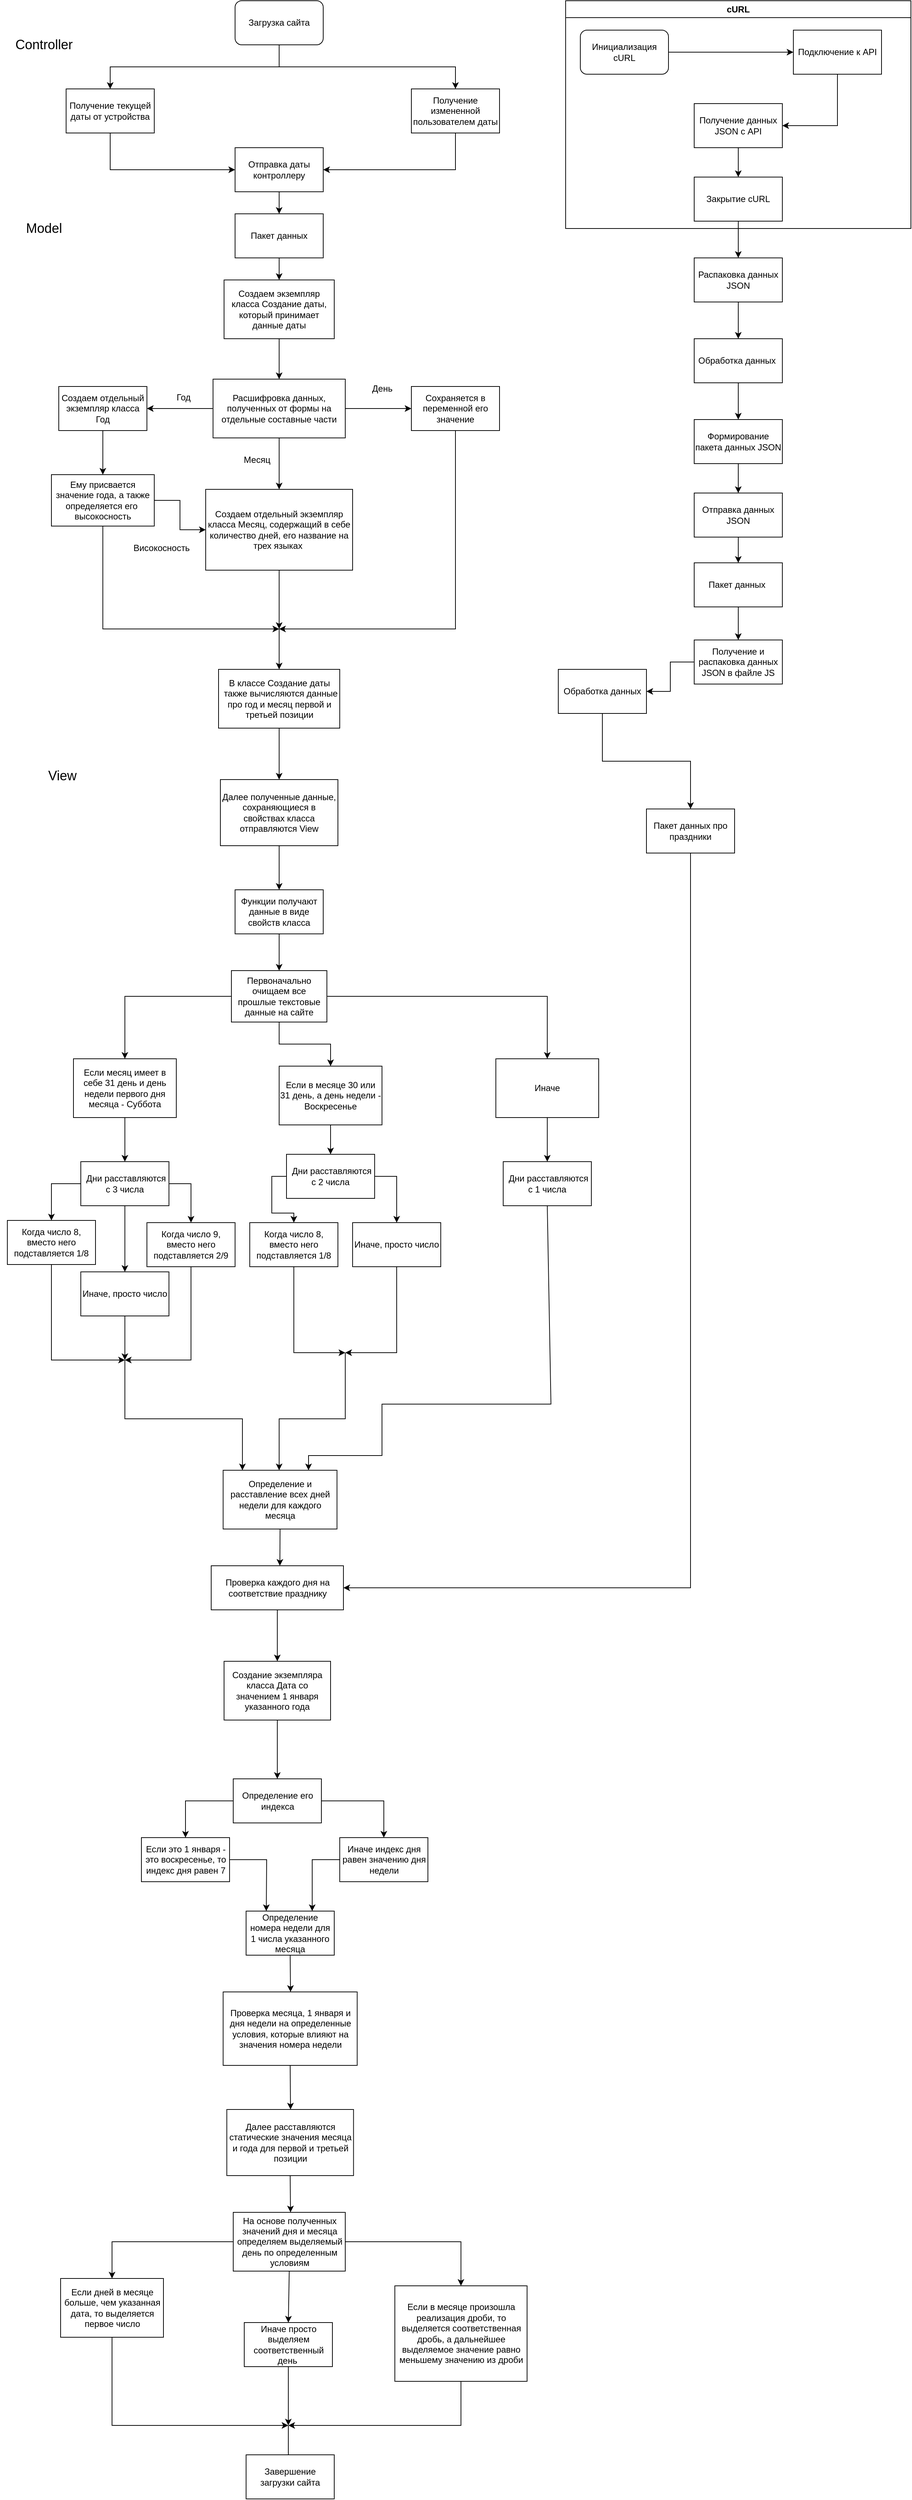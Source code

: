 <mxfile version="21.7.1" type="device">
  <diagram id="C5RBs43oDa-KdzZeNtuy" name="Page-1">
    <mxGraphModel dx="1434" dy="758" grid="1" gridSize="10" guides="1" tooltips="1" connect="1" arrows="1" fold="1" page="1" pageScale="1" pageWidth="827" pageHeight="1169" math="0" shadow="0">
      <root>
        <mxCell id="WIyWlLk6GJQsqaUBKTNV-0" />
        <mxCell id="WIyWlLk6GJQsqaUBKTNV-1" parent="WIyWlLk6GJQsqaUBKTNV-0" />
        <mxCell id="f_1GU_j4ERplmiDREGUJ-12" value="&lt;font style=&quot;font-size: 18px;&quot;&gt;Model&lt;/font&gt;" style="text;html=1;strokeColor=none;fillColor=none;align=center;verticalAlign=middle;whiteSpace=wrap;rounded=0;" parent="WIyWlLk6GJQsqaUBKTNV-1" vertex="1">
          <mxGeometry x="10" y="370" width="100" height="60" as="geometry" />
        </mxCell>
        <mxCell id="f_1GU_j4ERplmiDREGUJ-14" value="" style="endArrow=classic;html=1;rounded=0;exitX=0.5;exitY=1;exitDx=0;exitDy=0;entryX=0.5;entryY=0;entryDx=0;entryDy=0;" parent="WIyWlLk6GJQsqaUBKTNV-1" target="f_1GU_j4ERplmiDREGUJ-16" edge="1">
          <mxGeometry width="50" height="50" relative="1" as="geometry">
            <mxPoint x="380" y="150" as="sourcePoint" />
            <mxPoint x="240" y="170" as="targetPoint" />
            <Array as="points">
              <mxPoint x="380" y="180" />
              <mxPoint x="150" y="180" />
            </Array>
          </mxGeometry>
        </mxCell>
        <mxCell id="f_1GU_j4ERplmiDREGUJ-15" value="" style="endArrow=classic;html=1;rounded=0;exitX=0.5;exitY=1;exitDx=0;exitDy=0;entryX=0.5;entryY=0;entryDx=0;entryDy=0;" parent="WIyWlLk6GJQsqaUBKTNV-1" target="f_1GU_j4ERplmiDREGUJ-17" edge="1">
          <mxGeometry width="50" height="50" relative="1" as="geometry">
            <mxPoint x="380" y="150" as="sourcePoint" />
            <mxPoint x="520" y="170" as="targetPoint" />
            <Array as="points">
              <mxPoint x="380" y="180" />
              <mxPoint x="620" y="180" />
            </Array>
          </mxGeometry>
        </mxCell>
        <mxCell id="f_1GU_j4ERplmiDREGUJ-16" value="Получение текущей даты от устройства" style="rounded=0;whiteSpace=wrap;html=1;" parent="WIyWlLk6GJQsqaUBKTNV-1" vertex="1">
          <mxGeometry x="90" y="210" width="120" height="60" as="geometry" />
        </mxCell>
        <mxCell id="f_1GU_j4ERplmiDREGUJ-17" value="Получение измененной пользователем даты" style="rounded=0;whiteSpace=wrap;html=1;" parent="WIyWlLk6GJQsqaUBKTNV-1" vertex="1">
          <mxGeometry x="560" y="210" width="120" height="60" as="geometry" />
        </mxCell>
        <mxCell id="f_1GU_j4ERplmiDREGUJ-19" value="" style="endArrow=classic;html=1;rounded=0;exitX=0.5;exitY=1;exitDx=0;exitDy=0;entryX=0;entryY=0.5;entryDx=0;entryDy=0;" parent="WIyWlLk6GJQsqaUBKTNV-1" source="f_1GU_j4ERplmiDREGUJ-16" target="f_1GU_j4ERplmiDREGUJ-20" edge="1">
          <mxGeometry width="50" height="50" relative="1" as="geometry">
            <mxPoint x="390" y="340" as="sourcePoint" />
            <mxPoint x="150" y="310" as="targetPoint" />
            <Array as="points">
              <mxPoint x="150" y="320" />
            </Array>
          </mxGeometry>
        </mxCell>
        <mxCell id="f_1GU_j4ERplmiDREGUJ-20" value="Отправка даты контроллеру" style="rounded=0;whiteSpace=wrap;html=1;" parent="WIyWlLk6GJQsqaUBKTNV-1" vertex="1">
          <mxGeometry x="320" y="290" width="120" height="60" as="geometry" />
        </mxCell>
        <mxCell id="f_1GU_j4ERplmiDREGUJ-23" value="" style="endArrow=classic;html=1;rounded=0;exitX=0.5;exitY=1;exitDx=0;exitDy=0;entryX=1;entryY=0.5;entryDx=0;entryDy=0;" parent="WIyWlLk6GJQsqaUBKTNV-1" source="f_1GU_j4ERplmiDREGUJ-17" target="f_1GU_j4ERplmiDREGUJ-20" edge="1">
          <mxGeometry width="50" height="50" relative="1" as="geometry">
            <mxPoint x="490" y="340" as="sourcePoint" />
            <mxPoint x="540" y="290" as="targetPoint" />
            <Array as="points">
              <mxPoint x="620" y="320" />
            </Array>
          </mxGeometry>
        </mxCell>
        <mxCell id="f_1GU_j4ERplmiDREGUJ-24" value="&lt;font style=&quot;font-size: 18px;&quot;&gt;Controller&lt;/font&gt;" style="text;html=1;strokeColor=none;fillColor=none;align=center;verticalAlign=middle;whiteSpace=wrap;rounded=0;" parent="WIyWlLk6GJQsqaUBKTNV-1" vertex="1">
          <mxGeometry y="120" width="120" height="60" as="geometry" />
        </mxCell>
        <mxCell id="f_1GU_j4ERplmiDREGUJ-25" value="" style="endArrow=classic;html=1;rounded=0;exitX=0.5;exitY=1;exitDx=0;exitDy=0;" parent="WIyWlLk6GJQsqaUBKTNV-1" source="f_1GU_j4ERplmiDREGUJ-20" target="f_1GU_j4ERplmiDREGUJ-167" edge="1">
          <mxGeometry width="50" height="50" relative="1" as="geometry">
            <mxPoint x="410" y="550" as="sourcePoint" />
            <mxPoint x="380" y="390" as="targetPoint" />
          </mxGeometry>
        </mxCell>
        <mxCell id="f_1GU_j4ERplmiDREGUJ-26" value="Расшифровка данных, полученных от формы на отдельные составные части" style="rounded=0;whiteSpace=wrap;html=1;" parent="WIyWlLk6GJQsqaUBKTNV-1" vertex="1">
          <mxGeometry x="290" y="605" width="180" height="80" as="geometry" />
        </mxCell>
        <mxCell id="f_1GU_j4ERplmiDREGUJ-27" value="" style="endArrow=classic;html=1;rounded=0;exitX=0;exitY=0.5;exitDx=0;exitDy=0;" parent="WIyWlLk6GJQsqaUBKTNV-1" source="f_1GU_j4ERplmiDREGUJ-26" edge="1">
          <mxGeometry width="50" height="50" relative="1" as="geometry">
            <mxPoint x="210" y="675" as="sourcePoint" />
            <mxPoint x="200" y="645" as="targetPoint" />
          </mxGeometry>
        </mxCell>
        <mxCell id="f_1GU_j4ERplmiDREGUJ-28" value="Год" style="text;html=1;strokeColor=none;fillColor=none;align=center;verticalAlign=middle;whiteSpace=wrap;rounded=0;" parent="WIyWlLk6GJQsqaUBKTNV-1" vertex="1">
          <mxGeometry x="220" y="615" width="60" height="30" as="geometry" />
        </mxCell>
        <mxCell id="f_1GU_j4ERplmiDREGUJ-30" value="Создаем отдельный экземпляр класса Год" style="rounded=0;whiteSpace=wrap;html=1;" parent="WIyWlLk6GJQsqaUBKTNV-1" vertex="1">
          <mxGeometry x="80" y="615" width="120" height="60" as="geometry" />
        </mxCell>
        <mxCell id="f_1GU_j4ERplmiDREGUJ-31" value="" style="endArrow=classic;html=1;rounded=0;exitX=0.5;exitY=1;exitDx=0;exitDy=0;" parent="WIyWlLk6GJQsqaUBKTNV-1" source="f_1GU_j4ERplmiDREGUJ-30" edge="1">
          <mxGeometry width="50" height="50" relative="1" as="geometry">
            <mxPoint x="125" y="765" as="sourcePoint" />
            <mxPoint x="140" y="735" as="targetPoint" />
          </mxGeometry>
        </mxCell>
        <mxCell id="f_1GU_j4ERplmiDREGUJ-180" style="edgeStyle=orthogonalEdgeStyle;rounded=0;orthogonalLoop=1;jettySize=auto;html=1;entryX=0;entryY=0.5;entryDx=0;entryDy=0;" parent="WIyWlLk6GJQsqaUBKTNV-1" source="f_1GU_j4ERplmiDREGUJ-32" target="f_1GU_j4ERplmiDREGUJ-34" edge="1">
          <mxGeometry relative="1" as="geometry" />
        </mxCell>
        <mxCell id="f_1GU_j4ERplmiDREGUJ-32" value="Ему присвается значение года, а также определяется его&amp;nbsp; высокосность" style="rounded=0;whiteSpace=wrap;html=1;" parent="WIyWlLk6GJQsqaUBKTNV-1" vertex="1">
          <mxGeometry x="70" y="735" width="140" height="70" as="geometry" />
        </mxCell>
        <mxCell id="f_1GU_j4ERplmiDREGUJ-33" value="" style="endArrow=classic;html=1;rounded=0;exitX=0.5;exitY=1;exitDx=0;exitDy=0;" parent="WIyWlLk6GJQsqaUBKTNV-1" source="f_1GU_j4ERplmiDREGUJ-26" target="f_1GU_j4ERplmiDREGUJ-34" edge="1">
          <mxGeometry width="50" height="50" relative="1" as="geometry">
            <mxPoint x="350" y="835" as="sourcePoint" />
            <mxPoint x="380" y="755" as="targetPoint" />
          </mxGeometry>
        </mxCell>
        <mxCell id="f_1GU_j4ERplmiDREGUJ-34" value="Создаем отдельный экземпляр класса Месяц, содержащий в себе количество дней, его название на трех языках&amp;nbsp;" style="rounded=0;whiteSpace=wrap;html=1;" parent="WIyWlLk6GJQsqaUBKTNV-1" vertex="1">
          <mxGeometry x="280" y="755" width="200" height="110" as="geometry" />
        </mxCell>
        <mxCell id="f_1GU_j4ERplmiDREGUJ-35" value="Месяц" style="text;html=1;strokeColor=none;fillColor=none;align=center;verticalAlign=middle;whiteSpace=wrap;rounded=0;" parent="WIyWlLk6GJQsqaUBKTNV-1" vertex="1">
          <mxGeometry x="320" y="700" width="60" height="30" as="geometry" />
        </mxCell>
        <mxCell id="f_1GU_j4ERplmiDREGUJ-36" value="" style="endArrow=classic;html=1;rounded=0;" parent="WIyWlLk6GJQsqaUBKTNV-1" edge="1">
          <mxGeometry width="50" height="50" relative="1" as="geometry">
            <mxPoint x="470" y="645" as="sourcePoint" />
            <mxPoint x="560" y="645" as="targetPoint" />
          </mxGeometry>
        </mxCell>
        <mxCell id="f_1GU_j4ERplmiDREGUJ-37" value="День" style="text;html=1;align=center;verticalAlign=middle;resizable=0;points=[];autosize=1;strokeColor=none;fillColor=none;" parent="WIyWlLk6GJQsqaUBKTNV-1" vertex="1">
          <mxGeometry x="495" y="603" width="50" height="30" as="geometry" />
        </mxCell>
        <mxCell id="f_1GU_j4ERplmiDREGUJ-38" value="Сохраняется в переменной его значение" style="rounded=0;whiteSpace=wrap;html=1;" parent="WIyWlLk6GJQsqaUBKTNV-1" vertex="1">
          <mxGeometry x="560" y="615" width="120" height="60" as="geometry" />
        </mxCell>
        <mxCell id="f_1GU_j4ERplmiDREGUJ-39" value="" style="endArrow=classic;html=1;rounded=0;exitX=0.5;exitY=1;exitDx=0;exitDy=0;" parent="WIyWlLk6GJQsqaUBKTNV-1" source="f_1GU_j4ERplmiDREGUJ-32" edge="1">
          <mxGeometry width="50" height="50" relative="1" as="geometry">
            <mxPoint x="100" y="895" as="sourcePoint" />
            <mxPoint x="380" y="945" as="targetPoint" />
            <Array as="points">
              <mxPoint x="140" y="945" />
            </Array>
          </mxGeometry>
        </mxCell>
        <mxCell id="f_1GU_j4ERplmiDREGUJ-41" value="" style="endArrow=classic;html=1;rounded=0;exitX=0.5;exitY=1;exitDx=0;exitDy=0;" parent="WIyWlLk6GJQsqaUBKTNV-1" source="f_1GU_j4ERplmiDREGUJ-34" edge="1">
          <mxGeometry width="50" height="50" relative="1" as="geometry">
            <mxPoint x="350" y="965" as="sourcePoint" />
            <mxPoint x="380" y="945" as="targetPoint" />
          </mxGeometry>
        </mxCell>
        <mxCell id="f_1GU_j4ERplmiDREGUJ-42" value="" style="endArrow=classic;html=1;rounded=0;exitX=0.5;exitY=1;exitDx=0;exitDy=0;" parent="WIyWlLk6GJQsqaUBKTNV-1" source="f_1GU_j4ERplmiDREGUJ-38" edge="1">
          <mxGeometry width="50" height="50" relative="1" as="geometry">
            <mxPoint x="630" y="805" as="sourcePoint" />
            <mxPoint x="380" y="945" as="targetPoint" />
            <Array as="points">
              <mxPoint x="620" y="945" />
            </Array>
          </mxGeometry>
        </mxCell>
        <mxCell id="f_1GU_j4ERplmiDREGUJ-182" style="edgeStyle=orthogonalEdgeStyle;rounded=0;orthogonalLoop=1;jettySize=auto;html=1;" parent="WIyWlLk6GJQsqaUBKTNV-1" source="f_1GU_j4ERplmiDREGUJ-167" target="f_1GU_j4ERplmiDREGUJ-183" edge="1">
          <mxGeometry relative="1" as="geometry">
            <mxPoint x="380" y="510" as="targetPoint" />
          </mxGeometry>
        </mxCell>
        <mxCell id="f_1GU_j4ERplmiDREGUJ-167" value="Пакет данных" style="rounded=0;whiteSpace=wrap;html=1;" parent="WIyWlLk6GJQsqaUBKTNV-1" vertex="1">
          <mxGeometry x="320" y="380.0" width="120" height="60" as="geometry" />
        </mxCell>
        <mxCell id="f_1GU_j4ERplmiDREGUJ-168" value="" style="endArrow=classic;html=1;rounded=0;exitX=0.5;exitY=1;exitDx=0;exitDy=0;entryX=0.5;entryY=0;entryDx=0;entryDy=0;" parent="WIyWlLk6GJQsqaUBKTNV-1" source="f_1GU_j4ERplmiDREGUJ-183" target="f_1GU_j4ERplmiDREGUJ-26" edge="1">
          <mxGeometry width="50" height="50" relative="1" as="geometry">
            <mxPoint x="385" y="585.0" as="sourcePoint" />
            <mxPoint x="405" y="645" as="targetPoint" />
          </mxGeometry>
        </mxCell>
        <mxCell id="f_1GU_j4ERplmiDREGUJ-177" value="Загрузка сайта" style="rounded=1;whiteSpace=wrap;html=1;" parent="WIyWlLk6GJQsqaUBKTNV-1" vertex="1">
          <mxGeometry x="320" y="90" width="120" height="60" as="geometry" />
        </mxCell>
        <mxCell id="f_1GU_j4ERplmiDREGUJ-181" value="Високосность" style="text;html=1;strokeColor=none;fillColor=none;align=center;verticalAlign=middle;whiteSpace=wrap;rounded=0;" parent="WIyWlLk6GJQsqaUBKTNV-1" vertex="1">
          <mxGeometry x="190" y="815" width="60" height="40" as="geometry" />
        </mxCell>
        <mxCell id="f_1GU_j4ERplmiDREGUJ-183" value="Создаем экземпляр класса Создание даты, который принимает данные даты" style="rounded=0;whiteSpace=wrap;html=1;" parent="WIyWlLk6GJQsqaUBKTNV-1" vertex="1">
          <mxGeometry x="305" y="470" width="150" height="80" as="geometry" />
        </mxCell>
        <mxCell id="f_1GU_j4ERplmiDREGUJ-184" value="" style="endArrow=classic;html=1;rounded=0;" parent="WIyWlLk6GJQsqaUBKTNV-1" edge="1">
          <mxGeometry width="50" height="50" relative="1" as="geometry">
            <mxPoint x="380" y="940" as="sourcePoint" />
            <mxPoint x="380" y="1000" as="targetPoint" />
          </mxGeometry>
        </mxCell>
        <mxCell id="f_1GU_j4ERplmiDREGUJ-186" style="edgeStyle=orthogonalEdgeStyle;rounded=0;orthogonalLoop=1;jettySize=auto;html=1;entryX=0.5;entryY=0;entryDx=0;entryDy=0;" parent="WIyWlLk6GJQsqaUBKTNV-1" source="f_1GU_j4ERplmiDREGUJ-185" target="f_1GU_j4ERplmiDREGUJ-189" edge="1">
          <mxGeometry relative="1" as="geometry">
            <mxPoint x="380" y="1150.0" as="targetPoint" />
          </mxGeometry>
        </mxCell>
        <mxCell id="f_1GU_j4ERplmiDREGUJ-185" value="В классе Создание даты&lt;br&gt;&amp;nbsp;также вычисляются данные про год и месяц первой и третьей позиции" style="rounded=0;whiteSpace=wrap;html=1;" parent="WIyWlLk6GJQsqaUBKTNV-1" vertex="1">
          <mxGeometry x="297.5" y="1000" width="165" height="80" as="geometry" />
        </mxCell>
        <mxCell id="f_1GU_j4ERplmiDREGUJ-190" style="edgeStyle=orthogonalEdgeStyle;rounded=0;orthogonalLoop=1;jettySize=auto;html=1;" parent="WIyWlLk6GJQsqaUBKTNV-1" source="f_1GU_j4ERplmiDREGUJ-189" edge="1">
          <mxGeometry relative="1" as="geometry">
            <mxPoint x="380" y="1300.0" as="targetPoint" />
          </mxGeometry>
        </mxCell>
        <mxCell id="f_1GU_j4ERplmiDREGUJ-189" value="Далее полученные данные, сохраняющиеся в свойствах класса отправляются View" style="rounded=0;whiteSpace=wrap;html=1;" parent="WIyWlLk6GJQsqaUBKTNV-1" vertex="1">
          <mxGeometry x="300" y="1150" width="160" height="90" as="geometry" />
        </mxCell>
        <mxCell id="f_1GU_j4ERplmiDREGUJ-192" style="edgeStyle=orthogonalEdgeStyle;rounded=0;orthogonalLoop=1;jettySize=auto;html=1;" parent="WIyWlLk6GJQsqaUBKTNV-1" source="f_1GU_j4ERplmiDREGUJ-191" edge="1">
          <mxGeometry relative="1" as="geometry">
            <mxPoint x="380" y="1410.0" as="targetPoint" />
          </mxGeometry>
        </mxCell>
        <mxCell id="f_1GU_j4ERplmiDREGUJ-191" value="Функции получают данные в виде свойств класса" style="rounded=0;whiteSpace=wrap;html=1;" parent="WIyWlLk6GJQsqaUBKTNV-1" vertex="1">
          <mxGeometry x="320" y="1300" width="120" height="60" as="geometry" />
        </mxCell>
        <mxCell id="f_1GU_j4ERplmiDREGUJ-194" style="edgeStyle=orthogonalEdgeStyle;rounded=0;orthogonalLoop=1;jettySize=auto;html=1;" parent="WIyWlLk6GJQsqaUBKTNV-1" source="f_1GU_j4ERplmiDREGUJ-193" target="f_1GU_j4ERplmiDREGUJ-195" edge="1">
          <mxGeometry relative="1" as="geometry">
            <mxPoint x="380" y="1520" as="targetPoint" />
          </mxGeometry>
        </mxCell>
        <mxCell id="f_1GU_j4ERplmiDREGUJ-196" style="edgeStyle=orthogonalEdgeStyle;rounded=0;orthogonalLoop=1;jettySize=auto;html=1;" parent="WIyWlLk6GJQsqaUBKTNV-1" source="f_1GU_j4ERplmiDREGUJ-193" target="f_1GU_j4ERplmiDREGUJ-197" edge="1">
          <mxGeometry relative="1" as="geometry">
            <mxPoint x="380" y="1540" as="targetPoint" />
          </mxGeometry>
        </mxCell>
        <mxCell id="f_1GU_j4ERplmiDREGUJ-198" style="edgeStyle=orthogonalEdgeStyle;rounded=0;orthogonalLoop=1;jettySize=auto;html=1;exitX=1;exitY=0.5;exitDx=0;exitDy=0;" parent="WIyWlLk6GJQsqaUBKTNV-1" source="f_1GU_j4ERplmiDREGUJ-193" target="f_1GU_j4ERplmiDREGUJ-199" edge="1">
          <mxGeometry relative="1" as="geometry">
            <mxPoint x="725" y="1530" as="targetPoint" />
            <mxPoint x="450" y="1440" as="sourcePoint" />
          </mxGeometry>
        </mxCell>
        <mxCell id="f_1GU_j4ERplmiDREGUJ-193" value="Первоначально очищаем все прошлые текстовые данные на сайте" style="rounded=0;whiteSpace=wrap;html=1;" parent="WIyWlLk6GJQsqaUBKTNV-1" vertex="1">
          <mxGeometry x="315" y="1410" width="130" height="70" as="geometry" />
        </mxCell>
        <mxCell id="f_1GU_j4ERplmiDREGUJ-200" style="edgeStyle=orthogonalEdgeStyle;rounded=0;orthogonalLoop=1;jettySize=auto;html=1;" parent="WIyWlLk6GJQsqaUBKTNV-1" source="f_1GU_j4ERplmiDREGUJ-195" target="f_1GU_j4ERplmiDREGUJ-203" edge="1">
          <mxGeometry relative="1" as="geometry">
            <mxPoint x="170" y="1670" as="targetPoint" />
          </mxGeometry>
        </mxCell>
        <mxCell id="f_1GU_j4ERplmiDREGUJ-195" value="Если месяц имеет в себе 31 день и день недели первого дня месяца - Суббота" style="rounded=0;whiteSpace=wrap;html=1;" parent="WIyWlLk6GJQsqaUBKTNV-1" vertex="1">
          <mxGeometry x="100" y="1530" width="140" height="80" as="geometry" />
        </mxCell>
        <mxCell id="f_1GU_j4ERplmiDREGUJ-201" style="edgeStyle=orthogonalEdgeStyle;rounded=0;orthogonalLoop=1;jettySize=auto;html=1;" parent="WIyWlLk6GJQsqaUBKTNV-1" source="f_1GU_j4ERplmiDREGUJ-197" edge="1">
          <mxGeometry relative="1" as="geometry">
            <mxPoint x="450" y="1660" as="targetPoint" />
          </mxGeometry>
        </mxCell>
        <mxCell id="f_1GU_j4ERplmiDREGUJ-197" value="Если в месяце 30 или 31 день, а день недели - Воскресенье" style="rounded=0;whiteSpace=wrap;html=1;" parent="WIyWlLk6GJQsqaUBKTNV-1" vertex="1">
          <mxGeometry x="380" y="1540" width="140" height="80" as="geometry" />
        </mxCell>
        <mxCell id="f_1GU_j4ERplmiDREGUJ-202" style="edgeStyle=orthogonalEdgeStyle;rounded=0;orthogonalLoop=1;jettySize=auto;html=1;" parent="WIyWlLk6GJQsqaUBKTNV-1" source="f_1GU_j4ERplmiDREGUJ-199" edge="1">
          <mxGeometry relative="1" as="geometry">
            <mxPoint x="745" y="1670" as="targetPoint" />
          </mxGeometry>
        </mxCell>
        <mxCell id="f_1GU_j4ERplmiDREGUJ-199" value="Иначе" style="rounded=0;whiteSpace=wrap;html=1;" parent="WIyWlLk6GJQsqaUBKTNV-1" vertex="1">
          <mxGeometry x="675" y="1530" width="140" height="80" as="geometry" />
        </mxCell>
        <mxCell id="f_1GU_j4ERplmiDREGUJ-204" style="edgeStyle=orthogonalEdgeStyle;rounded=0;orthogonalLoop=1;jettySize=auto;html=1;exitX=0;exitY=0.5;exitDx=0;exitDy=0;" parent="WIyWlLk6GJQsqaUBKTNV-1" source="f_1GU_j4ERplmiDREGUJ-203" target="f_1GU_j4ERplmiDREGUJ-205" edge="1">
          <mxGeometry relative="1" as="geometry">
            <mxPoint x="70" y="1740" as="targetPoint" />
          </mxGeometry>
        </mxCell>
        <mxCell id="f_1GU_j4ERplmiDREGUJ-207" style="edgeStyle=orthogonalEdgeStyle;rounded=0;orthogonalLoop=1;jettySize=auto;html=1;entryX=0.5;entryY=0;entryDx=0;entryDy=0;exitX=1;exitY=0.5;exitDx=0;exitDy=0;" parent="WIyWlLk6GJQsqaUBKTNV-1" source="f_1GU_j4ERplmiDREGUJ-203" target="f_1GU_j4ERplmiDREGUJ-206" edge="1">
          <mxGeometry relative="1" as="geometry" />
        </mxCell>
        <mxCell id="f_1GU_j4ERplmiDREGUJ-208" style="edgeStyle=orthogonalEdgeStyle;rounded=0;orthogonalLoop=1;jettySize=auto;html=1;" parent="WIyWlLk6GJQsqaUBKTNV-1" source="f_1GU_j4ERplmiDREGUJ-203" target="f_1GU_j4ERplmiDREGUJ-209" edge="1">
          <mxGeometry relative="1" as="geometry">
            <mxPoint x="170" y="1830" as="targetPoint" />
          </mxGeometry>
        </mxCell>
        <mxCell id="f_1GU_j4ERplmiDREGUJ-203" value="&amp;nbsp;Дни расставляются с 3 числа" style="rounded=0;whiteSpace=wrap;html=1;" parent="WIyWlLk6GJQsqaUBKTNV-1" vertex="1">
          <mxGeometry x="110" y="1670" width="120" height="60" as="geometry" />
        </mxCell>
        <mxCell id="f_1GU_j4ERplmiDREGUJ-205" value="Когда число 8, вместо него подставляется 1/8" style="rounded=0;whiteSpace=wrap;html=1;" parent="WIyWlLk6GJQsqaUBKTNV-1" vertex="1">
          <mxGeometry x="10" y="1750" width="120" height="60" as="geometry" />
        </mxCell>
        <mxCell id="f_1GU_j4ERplmiDREGUJ-206" value="Когда число 9, вместо него подставляется 2/9" style="rounded=0;whiteSpace=wrap;html=1;" parent="WIyWlLk6GJQsqaUBKTNV-1" vertex="1">
          <mxGeometry x="200" y="1753" width="120" height="60" as="geometry" />
        </mxCell>
        <mxCell id="f_1GU_j4ERplmiDREGUJ-209" value="Иначе, просто число" style="rounded=0;whiteSpace=wrap;html=1;" parent="WIyWlLk6GJQsqaUBKTNV-1" vertex="1">
          <mxGeometry x="110" y="1820" width="120" height="60" as="geometry" />
        </mxCell>
        <mxCell id="f_1GU_j4ERplmiDREGUJ-210" value="&amp;nbsp;Дни расставляются с 2 числа" style="rounded=0;whiteSpace=wrap;html=1;" parent="WIyWlLk6GJQsqaUBKTNV-1" vertex="1">
          <mxGeometry x="390" y="1660" width="120" height="60" as="geometry" />
        </mxCell>
        <mxCell id="f_1GU_j4ERplmiDREGUJ-211" style="edgeStyle=orthogonalEdgeStyle;rounded=0;orthogonalLoop=1;jettySize=auto;html=1;exitX=0;exitY=0.5;exitDx=0;exitDy=0;" parent="WIyWlLk6GJQsqaUBKTNV-1" source="f_1GU_j4ERplmiDREGUJ-210" target="f_1GU_j4ERplmiDREGUJ-212" edge="1">
          <mxGeometry relative="1" as="geometry">
            <mxPoint x="520" y="1780" as="targetPoint" />
          </mxGeometry>
        </mxCell>
        <mxCell id="f_1GU_j4ERplmiDREGUJ-212" value="Когда число 8, вместо него подставляется 1/8" style="rounded=0;whiteSpace=wrap;html=1;" parent="WIyWlLk6GJQsqaUBKTNV-1" vertex="1">
          <mxGeometry x="340" y="1753" width="120" height="60" as="geometry" />
        </mxCell>
        <mxCell id="f_1GU_j4ERplmiDREGUJ-213" value="Иначе, просто число" style="rounded=0;whiteSpace=wrap;html=1;" parent="WIyWlLk6GJQsqaUBKTNV-1" vertex="1">
          <mxGeometry x="480" y="1753" width="120" height="60" as="geometry" />
        </mxCell>
        <mxCell id="f_1GU_j4ERplmiDREGUJ-214" style="edgeStyle=orthogonalEdgeStyle;rounded=0;orthogonalLoop=1;jettySize=auto;html=1;exitX=1;exitY=0.5;exitDx=0;exitDy=0;" parent="WIyWlLk6GJQsqaUBKTNV-1" source="f_1GU_j4ERplmiDREGUJ-210" target="f_1GU_j4ERplmiDREGUJ-213" edge="1">
          <mxGeometry relative="1" as="geometry">
            <mxPoint x="575" y="1850" as="targetPoint" />
            <mxPoint x="575" y="1750" as="sourcePoint" />
          </mxGeometry>
        </mxCell>
        <mxCell id="f_1GU_j4ERplmiDREGUJ-215" value="&amp;nbsp;Дни расставляются с 1 числа" style="rounded=0;whiteSpace=wrap;html=1;" parent="WIyWlLk6GJQsqaUBKTNV-1" vertex="1">
          <mxGeometry x="685" y="1670" width="120" height="60" as="geometry" />
        </mxCell>
        <mxCell id="f_1GU_j4ERplmiDREGUJ-218" value="" style="endArrow=classic;html=1;rounded=0;exitX=0.5;exitY=1;exitDx=0;exitDy=0;" parent="WIyWlLk6GJQsqaUBKTNV-1" source="f_1GU_j4ERplmiDREGUJ-205" edge="1">
          <mxGeometry width="50" height="50" relative="1" as="geometry">
            <mxPoint x="130" y="1970" as="sourcePoint" />
            <mxPoint x="170" y="1940" as="targetPoint" />
            <Array as="points">
              <mxPoint x="70" y="1940" />
            </Array>
          </mxGeometry>
        </mxCell>
        <mxCell id="f_1GU_j4ERplmiDREGUJ-219" value="" style="endArrow=classic;html=1;rounded=0;exitX=0.5;exitY=1;exitDx=0;exitDy=0;" parent="WIyWlLk6GJQsqaUBKTNV-1" source="f_1GU_j4ERplmiDREGUJ-206" edge="1">
          <mxGeometry width="50" height="50" relative="1" as="geometry">
            <mxPoint x="340" y="1910" as="sourcePoint" />
            <mxPoint x="170" y="1940" as="targetPoint" />
            <Array as="points">
              <mxPoint x="260" y="1940" />
            </Array>
          </mxGeometry>
        </mxCell>
        <mxCell id="f_1GU_j4ERplmiDREGUJ-220" value="" style="endArrow=classic;html=1;rounded=0;exitX=0.5;exitY=1;exitDx=0;exitDy=0;" parent="WIyWlLk6GJQsqaUBKTNV-1" source="f_1GU_j4ERplmiDREGUJ-209" edge="1">
          <mxGeometry width="50" height="50" relative="1" as="geometry">
            <mxPoint x="340" y="1910" as="sourcePoint" />
            <mxPoint x="170" y="1940" as="targetPoint" />
          </mxGeometry>
        </mxCell>
        <mxCell id="f_1GU_j4ERplmiDREGUJ-221" value="" style="endArrow=classic;html=1;rounded=0;exitX=0.5;exitY=1;exitDx=0;exitDy=0;" parent="WIyWlLk6GJQsqaUBKTNV-1" source="f_1GU_j4ERplmiDREGUJ-212" edge="1">
          <mxGeometry width="50" height="50" relative="1" as="geometry">
            <mxPoint x="340" y="1910" as="sourcePoint" />
            <mxPoint x="470" y="1930" as="targetPoint" />
            <Array as="points">
              <mxPoint x="400" y="1930" />
            </Array>
          </mxGeometry>
        </mxCell>
        <mxCell id="f_1GU_j4ERplmiDREGUJ-222" value="" style="endArrow=classic;html=1;rounded=0;exitX=0.5;exitY=1;exitDx=0;exitDy=0;" parent="WIyWlLk6GJQsqaUBKTNV-1" source="f_1GU_j4ERplmiDREGUJ-213" edge="1">
          <mxGeometry width="50" height="50" relative="1" as="geometry">
            <mxPoint x="340" y="1910" as="sourcePoint" />
            <mxPoint x="470" y="1930" as="targetPoint" />
            <Array as="points">
              <mxPoint x="540" y="1930" />
            </Array>
          </mxGeometry>
        </mxCell>
        <mxCell id="f_1GU_j4ERplmiDREGUJ-223" value="" style="endArrow=classic;html=1;rounded=0;exitX=0.5;exitY=1;exitDx=0;exitDy=0;entryX=0.75;entryY=0;entryDx=0;entryDy=0;" parent="WIyWlLk6GJQsqaUBKTNV-1" source="f_1GU_j4ERplmiDREGUJ-215" edge="1" target="f_1GU_j4ERplmiDREGUJ-226">
          <mxGeometry width="50" height="50" relative="1" as="geometry">
            <mxPoint x="730" y="1840" as="sourcePoint" />
            <mxPoint x="450" y="2090" as="targetPoint" />
            <Array as="points">
              <mxPoint x="750" y="2000" />
              <mxPoint x="520" y="2000" />
              <mxPoint x="520" y="2070" />
              <mxPoint x="420" y="2070" />
            </Array>
          </mxGeometry>
        </mxCell>
        <mxCell id="f_1GU_j4ERplmiDREGUJ-224" value="" style="endArrow=classic;html=1;rounded=0;" parent="WIyWlLk6GJQsqaUBKTNV-1" edge="1">
          <mxGeometry width="50" height="50" relative="1" as="geometry">
            <mxPoint x="170" y="1940" as="sourcePoint" />
            <mxPoint x="330" y="2090" as="targetPoint" />
            <Array as="points">
              <mxPoint x="170" y="2020" />
              <mxPoint x="330" y="2020" />
            </Array>
          </mxGeometry>
        </mxCell>
        <mxCell id="f_1GU_j4ERplmiDREGUJ-225" value="" style="endArrow=classic;html=1;rounded=0;" parent="WIyWlLk6GJQsqaUBKTNV-1" edge="1">
          <mxGeometry width="50" height="50" relative="1" as="geometry">
            <mxPoint x="470" y="1930" as="sourcePoint" />
            <mxPoint x="380" y="2090" as="targetPoint" />
            <Array as="points">
              <mxPoint x="470" y="2020" />
              <mxPoint x="380" y="2020" />
            </Array>
          </mxGeometry>
        </mxCell>
        <mxCell id="f_1GU_j4ERplmiDREGUJ-226" value="Определение и расставление всех дней недели для каждого месяца" style="rounded=0;whiteSpace=wrap;html=1;" parent="WIyWlLk6GJQsqaUBKTNV-1" vertex="1">
          <mxGeometry x="303.75" y="2090" width="155" height="80" as="geometry" />
        </mxCell>
        <mxCell id="f_1GU_j4ERplmiDREGUJ-227" value="" style="endArrow=classic;html=1;rounded=0;exitX=0.5;exitY=1;exitDx=0;exitDy=0;" parent="WIyWlLk6GJQsqaUBKTNV-1" source="f_1GU_j4ERplmiDREGUJ-226" edge="1">
          <mxGeometry width="50" height="50" relative="1" as="geometry">
            <mxPoint x="356.5" y="2420" as="sourcePoint" />
            <mxPoint x="381" y="2220" as="targetPoint" />
          </mxGeometry>
        </mxCell>
        <mxCell id="f_1GU_j4ERplmiDREGUJ-230" style="edgeStyle=orthogonalEdgeStyle;rounded=0;orthogonalLoop=1;jettySize=auto;html=1;" parent="WIyWlLk6GJQsqaUBKTNV-1" source="f_1GU_j4ERplmiDREGUJ-228" edge="1">
          <mxGeometry relative="1" as="geometry">
            <mxPoint x="377.5" y="2510" as="targetPoint" />
          </mxGeometry>
        </mxCell>
        <mxCell id="f_1GU_j4ERplmiDREGUJ-228" value="Создание экземпляра класса Дата со значением 1 января указанного года" style="rounded=0;whiteSpace=wrap;html=1;" parent="WIyWlLk6GJQsqaUBKTNV-1" vertex="1">
          <mxGeometry x="305" y="2350" width="145" height="80" as="geometry" />
        </mxCell>
        <mxCell id="f_1GU_j4ERplmiDREGUJ-231" value="Определение его индекса" style="rounded=0;whiteSpace=wrap;html=1;" parent="WIyWlLk6GJQsqaUBKTNV-1" vertex="1">
          <mxGeometry x="317.5" y="2510" width="120" height="60" as="geometry" />
        </mxCell>
        <mxCell id="f_1GU_j4ERplmiDREGUJ-232" value="" style="endArrow=classic;html=1;rounded=0;exitX=0;exitY=0.5;exitDx=0;exitDy=0;" parent="WIyWlLk6GJQsqaUBKTNV-1" source="f_1GU_j4ERplmiDREGUJ-231" target="f_1GU_j4ERplmiDREGUJ-233" edge="1">
          <mxGeometry width="50" height="50" relative="1" as="geometry">
            <mxPoint x="332.5" y="2630" as="sourcePoint" />
            <mxPoint x="252.5" y="2590" as="targetPoint" />
            <Array as="points">
              <mxPoint x="252.5" y="2540" />
            </Array>
          </mxGeometry>
        </mxCell>
        <mxCell id="f_1GU_j4ERplmiDREGUJ-236" style="edgeStyle=orthogonalEdgeStyle;rounded=0;orthogonalLoop=1;jettySize=auto;html=1;" parent="WIyWlLk6GJQsqaUBKTNV-1" source="f_1GU_j4ERplmiDREGUJ-233" edge="1">
          <mxGeometry relative="1" as="geometry">
            <mxPoint x="362.5" y="2690" as="targetPoint" />
          </mxGeometry>
        </mxCell>
        <mxCell id="f_1GU_j4ERplmiDREGUJ-233" value="Если это 1 января - это воскресенье, то индекс дня равен 7" style="rounded=0;whiteSpace=wrap;html=1;" parent="WIyWlLk6GJQsqaUBKTNV-1" vertex="1">
          <mxGeometry x="192.5" y="2590" width="120" height="60" as="geometry" />
        </mxCell>
        <mxCell id="f_1GU_j4ERplmiDREGUJ-234" value="" style="endArrow=classic;html=1;rounded=0;exitX=1;exitY=0.5;exitDx=0;exitDy=0;" parent="WIyWlLk6GJQsqaUBKTNV-1" source="f_1GU_j4ERplmiDREGUJ-231" target="f_1GU_j4ERplmiDREGUJ-235" edge="1">
          <mxGeometry width="50" height="50" relative="1" as="geometry">
            <mxPoint x="332.5" y="2630" as="sourcePoint" />
            <mxPoint x="522.5" y="2590" as="targetPoint" />
            <Array as="points">
              <mxPoint x="522.5" y="2540" />
            </Array>
          </mxGeometry>
        </mxCell>
        <mxCell id="f_1GU_j4ERplmiDREGUJ-237" style="edgeStyle=orthogonalEdgeStyle;rounded=0;orthogonalLoop=1;jettySize=auto;html=1;entryX=0.75;entryY=0;entryDx=0;entryDy=0;" parent="WIyWlLk6GJQsqaUBKTNV-1" source="f_1GU_j4ERplmiDREGUJ-235" target="f_1GU_j4ERplmiDREGUJ-238" edge="1">
          <mxGeometry relative="1" as="geometry">
            <mxPoint x="402.5" y="2690" as="targetPoint" />
          </mxGeometry>
        </mxCell>
        <mxCell id="f_1GU_j4ERplmiDREGUJ-235" value="Иначе индекс дня равен значению дня недели" style="rounded=0;whiteSpace=wrap;html=1;" parent="WIyWlLk6GJQsqaUBKTNV-1" vertex="1">
          <mxGeometry x="462.5" y="2590" width="120" height="60" as="geometry" />
        </mxCell>
        <mxCell id="f_1GU_j4ERplmiDREGUJ-238" value="Определение номера недели для 1 числа указанного месяца" style="rounded=0;whiteSpace=wrap;html=1;" parent="WIyWlLk6GJQsqaUBKTNV-1" vertex="1">
          <mxGeometry x="335" y="2690" width="120" height="60" as="geometry" />
        </mxCell>
        <mxCell id="f_1GU_j4ERplmiDREGUJ-239" value="" style="endArrow=classic;html=1;rounded=0;exitX=0.5;exitY=1;exitDx=0;exitDy=0;" parent="WIyWlLk6GJQsqaUBKTNV-1" source="f_1GU_j4ERplmiDREGUJ-238" edge="1">
          <mxGeometry width="50" height="50" relative="1" as="geometry">
            <mxPoint x="332.5" y="2850" as="sourcePoint" />
            <mxPoint x="395.5" y="2800" as="targetPoint" />
          </mxGeometry>
        </mxCell>
        <mxCell id="f_1GU_j4ERplmiDREGUJ-240" value="Проверка месяца, 1 января и дня недели на определенные условия, которые влияют на значения номера недели" style="rounded=0;whiteSpace=wrap;html=1;" parent="WIyWlLk6GJQsqaUBKTNV-1" vertex="1">
          <mxGeometry x="303.75" y="2800" width="182.5" height="100" as="geometry" />
        </mxCell>
        <mxCell id="f_1GU_j4ERplmiDREGUJ-241" value="" style="endArrow=classic;html=1;rounded=0;exitX=0.5;exitY=1;exitDx=0;exitDy=0;" parent="WIyWlLk6GJQsqaUBKTNV-1" source="f_1GU_j4ERplmiDREGUJ-240" edge="1">
          <mxGeometry width="50" height="50" relative="1" as="geometry">
            <mxPoint x="332.5" y="3000" as="sourcePoint" />
            <mxPoint x="395.5" y="2960" as="targetPoint" />
          </mxGeometry>
        </mxCell>
        <mxCell id="f_1GU_j4ERplmiDREGUJ-242" value="Далее расставляются статические значения месяца и года для первой и третьей позиции" style="rounded=0;whiteSpace=wrap;html=1;" parent="WIyWlLk6GJQsqaUBKTNV-1" vertex="1">
          <mxGeometry x="308.75" y="2960" width="172.5" height="90" as="geometry" />
        </mxCell>
        <mxCell id="f_1GU_j4ERplmiDREGUJ-243" value="" style="endArrow=classic;html=1;rounded=0;exitX=0.5;exitY=1;exitDx=0;exitDy=0;" parent="WIyWlLk6GJQsqaUBKTNV-1" source="f_1GU_j4ERplmiDREGUJ-242" edge="1">
          <mxGeometry width="50" height="50" relative="1" as="geometry">
            <mxPoint x="367.5" y="3150" as="sourcePoint" />
            <mxPoint x="395.5" y="3100" as="targetPoint" />
          </mxGeometry>
        </mxCell>
        <mxCell id="f_1GU_j4ERplmiDREGUJ-245" style="edgeStyle=orthogonalEdgeStyle;rounded=0;orthogonalLoop=1;jettySize=auto;html=1;" parent="WIyWlLk6GJQsqaUBKTNV-1" source="f_1GU_j4ERplmiDREGUJ-244" target="f_1GU_j4ERplmiDREGUJ-246" edge="1">
          <mxGeometry relative="1" as="geometry">
            <mxPoint x="172.5" y="3200" as="targetPoint" />
          </mxGeometry>
        </mxCell>
        <mxCell id="f_1GU_j4ERplmiDREGUJ-247" style="edgeStyle=orthogonalEdgeStyle;rounded=0;orthogonalLoop=1;jettySize=auto;html=1;" parent="WIyWlLk6GJQsqaUBKTNV-1" source="f_1GU_j4ERplmiDREGUJ-244" target="f_1GU_j4ERplmiDREGUJ-248" edge="1">
          <mxGeometry relative="1" as="geometry">
            <mxPoint x="652.5" y="3220" as="targetPoint" />
          </mxGeometry>
        </mxCell>
        <mxCell id="f_1GU_j4ERplmiDREGUJ-244" value="На основе полученных значений дня и месяца определяем выделяемый день по определенным условиям" style="rounded=0;whiteSpace=wrap;html=1;" parent="WIyWlLk6GJQsqaUBKTNV-1" vertex="1">
          <mxGeometry x="317.5" y="3100" width="152.5" height="80" as="geometry" />
        </mxCell>
        <mxCell id="f_1GU_j4ERplmiDREGUJ-246" value="Если дней в месяце больше, чем указанная дата, то выделяется первое число" style="rounded=0;whiteSpace=wrap;html=1;" parent="WIyWlLk6GJQsqaUBKTNV-1" vertex="1">
          <mxGeometry x="82.5" y="3190" width="140" height="80" as="geometry" />
        </mxCell>
        <mxCell id="f_1GU_j4ERplmiDREGUJ-248" value="Если в месяце произошла реализация дроби, то выделяется соответственная дробь, а дальнейшее выделяемое значение равно меньшему значению из дроби" style="rounded=0;whiteSpace=wrap;html=1;" parent="WIyWlLk6GJQsqaUBKTNV-1" vertex="1">
          <mxGeometry x="537.5" y="3200" width="180" height="130" as="geometry" />
        </mxCell>
        <mxCell id="f_1GU_j4ERplmiDREGUJ-249" value="" style="endArrow=classic;html=1;rounded=0;exitX=0.5;exitY=1;exitDx=0;exitDy=0;" parent="WIyWlLk6GJQsqaUBKTNV-1" source="f_1GU_j4ERplmiDREGUJ-244" edge="1">
          <mxGeometry width="50" height="50" relative="1" as="geometry">
            <mxPoint x="332.5" y="3300" as="sourcePoint" />
            <mxPoint x="392.5" y="3250" as="targetPoint" />
          </mxGeometry>
        </mxCell>
        <mxCell id="f_1GU_j4ERplmiDREGUJ-250" value="Иначе просто выделяем соответственный день&amp;nbsp;" style="rounded=0;whiteSpace=wrap;html=1;" parent="WIyWlLk6GJQsqaUBKTNV-1" vertex="1">
          <mxGeometry x="332.5" y="3250" width="120" height="60" as="geometry" />
        </mxCell>
        <mxCell id="f_1GU_j4ERplmiDREGUJ-251" value="" style="endArrow=classic;html=1;rounded=0;exitX=0.5;exitY=1;exitDx=0;exitDy=0;" parent="WIyWlLk6GJQsqaUBKTNV-1" source="f_1GU_j4ERplmiDREGUJ-246" edge="1">
          <mxGeometry width="50" height="50" relative="1" as="geometry">
            <mxPoint x="332.5" y="3440" as="sourcePoint" />
            <mxPoint x="392.5" y="3390" as="targetPoint" />
            <Array as="points">
              <mxPoint x="152.5" y="3390" />
            </Array>
          </mxGeometry>
        </mxCell>
        <mxCell id="f_1GU_j4ERplmiDREGUJ-252" value="" style="endArrow=classic;html=1;rounded=0;exitX=0.5;exitY=1;exitDx=0;exitDy=0;" parent="WIyWlLk6GJQsqaUBKTNV-1" source="f_1GU_j4ERplmiDREGUJ-250" edge="1">
          <mxGeometry width="50" height="50" relative="1" as="geometry">
            <mxPoint x="332.5" y="3440" as="sourcePoint" />
            <mxPoint x="392.5" y="3390" as="targetPoint" />
          </mxGeometry>
        </mxCell>
        <mxCell id="f_1GU_j4ERplmiDREGUJ-253" value="" style="endArrow=classic;html=1;rounded=0;exitX=0.5;exitY=1;exitDx=0;exitDy=0;" parent="WIyWlLk6GJQsqaUBKTNV-1" source="f_1GU_j4ERplmiDREGUJ-248" edge="1">
          <mxGeometry width="50" height="50" relative="1" as="geometry">
            <mxPoint x="332.5" y="3440" as="sourcePoint" />
            <mxPoint x="392.5" y="3390" as="targetPoint" />
            <Array as="points">
              <mxPoint x="627.5" y="3390" />
            </Array>
          </mxGeometry>
        </mxCell>
        <mxCell id="f_1GU_j4ERplmiDREGUJ-254" value="" style="endArrow=classic;html=1;rounded=0;" parent="WIyWlLk6GJQsqaUBKTNV-1" edge="1">
          <mxGeometry width="50" height="50" relative="1" as="geometry">
            <mxPoint x="392.5" y="3390" as="sourcePoint" />
            <mxPoint x="392.5" y="3470" as="targetPoint" />
            <Array as="points">
              <mxPoint x="392.5" y="3450" />
            </Array>
          </mxGeometry>
        </mxCell>
        <mxCell id="f_1GU_j4ERplmiDREGUJ-255" value="Завершение загрузки сайта" style="rounded=0;whiteSpace=wrap;html=1;" parent="WIyWlLk6GJQsqaUBKTNV-1" vertex="1">
          <mxGeometry x="335" y="3430" width="120" height="60" as="geometry" />
        </mxCell>
        <mxCell id="f_1GU_j4ERplmiDREGUJ-256" value="&lt;font style=&quot;font-size: 18px;&quot;&gt;View&lt;/font&gt;" style="text;html=1;strokeColor=none;fillColor=none;align=center;verticalAlign=middle;whiteSpace=wrap;rounded=0;" parent="WIyWlLk6GJQsqaUBKTNV-1" vertex="1">
          <mxGeometry x="30" y="1120" width="110" height="49" as="geometry" />
        </mxCell>
        <mxCell id="Yb07R33bvh0FUu0YTXIn-1" value="cURL" style="swimlane;whiteSpace=wrap;html=1;" parent="WIyWlLk6GJQsqaUBKTNV-1" vertex="1">
          <mxGeometry x="770" y="90" width="470" height="310" as="geometry" />
        </mxCell>
        <mxCell id="Yb07R33bvh0FUu0YTXIn-3" value="Инициализация cURL" style="rounded=1;whiteSpace=wrap;html=1;" parent="Yb07R33bvh0FUu0YTXIn-1" vertex="1">
          <mxGeometry x="20" y="40" width="120" height="60" as="geometry" />
        </mxCell>
        <mxCell id="Yb07R33bvh0FUu0YTXIn-6" value="Получение данных JSON с API" style="rounded=0;whiteSpace=wrap;html=1;" parent="Yb07R33bvh0FUu0YTXIn-1" vertex="1">
          <mxGeometry x="175" y="140" width="120" height="60" as="geometry" />
        </mxCell>
        <mxCell id="Yb07R33bvh0FUu0YTXIn-8" value="Закрытие cURL" style="rounded=0;whiteSpace=wrap;html=1;" parent="Yb07R33bvh0FUu0YTXIn-1" vertex="1">
          <mxGeometry x="175" y="240" width="120" height="60" as="geometry" />
        </mxCell>
        <mxCell id="Yb07R33bvh0FUu0YTXIn-7" style="edgeStyle=orthogonalEdgeStyle;rounded=0;orthogonalLoop=1;jettySize=auto;html=1;" parent="Yb07R33bvh0FUu0YTXIn-1" source="Yb07R33bvh0FUu0YTXIn-6" target="Yb07R33bvh0FUu0YTXIn-8" edge="1">
          <mxGeometry relative="1" as="geometry">
            <mxPoint x="235" y="250" as="targetPoint" />
          </mxGeometry>
        </mxCell>
        <mxCell id="fYNj0ERDDiOQfUAhZlYk-0" value="Подключение к API" style="rounded=0;whiteSpace=wrap;html=1;" vertex="1" parent="Yb07R33bvh0FUu0YTXIn-1">
          <mxGeometry x="310" y="40" width="120" height="60" as="geometry" />
        </mxCell>
        <mxCell id="Yb07R33bvh0FUu0YTXIn-5" style="edgeStyle=orthogonalEdgeStyle;rounded=0;orthogonalLoop=1;jettySize=auto;html=1;" parent="Yb07R33bvh0FUu0YTXIn-1" source="Yb07R33bvh0FUu0YTXIn-3" edge="1" target="fYNj0ERDDiOQfUAhZlYk-0">
          <mxGeometry relative="1" as="geometry">
            <mxPoint x="290" y="70" as="targetPoint" />
          </mxGeometry>
        </mxCell>
        <mxCell id="fYNj0ERDDiOQfUAhZlYk-1" value="" style="endArrow=classic;html=1;rounded=0;exitX=0.5;exitY=1;exitDx=0;exitDy=0;entryX=1;entryY=0.5;entryDx=0;entryDy=0;" edge="1" parent="Yb07R33bvh0FUu0YTXIn-1" source="fYNj0ERDDiOQfUAhZlYk-0" target="Yb07R33bvh0FUu0YTXIn-6">
          <mxGeometry width="50" height="50" relative="1" as="geometry">
            <mxPoint x="370" y="220" as="sourcePoint" />
            <mxPoint x="420" y="170" as="targetPoint" />
            <Array as="points">
              <mxPoint x="370" y="170" />
            </Array>
          </mxGeometry>
        </mxCell>
        <mxCell id="Yb07R33bvh0FUu0YTXIn-11" style="edgeStyle=orthogonalEdgeStyle;rounded=0;orthogonalLoop=1;jettySize=auto;html=1;" parent="WIyWlLk6GJQsqaUBKTNV-1" source="Yb07R33bvh0FUu0YTXIn-10" target="Yb07R33bvh0FUu0YTXIn-12" edge="1">
          <mxGeometry relative="1" as="geometry">
            <mxPoint x="1005" y="540" as="targetPoint" />
          </mxGeometry>
        </mxCell>
        <mxCell id="Yb07R33bvh0FUu0YTXIn-10" value="Распаковка данных JSON" style="rounded=0;whiteSpace=wrap;html=1;" parent="WIyWlLk6GJQsqaUBKTNV-1" vertex="1">
          <mxGeometry x="945" y="440" width="120" height="60" as="geometry" />
        </mxCell>
        <mxCell id="Yb07R33bvh0FUu0YTXIn-13" style="edgeStyle=orthogonalEdgeStyle;rounded=0;orthogonalLoop=1;jettySize=auto;html=1;" parent="WIyWlLk6GJQsqaUBKTNV-1" source="Yb07R33bvh0FUu0YTXIn-12" target="Yb07R33bvh0FUu0YTXIn-14" edge="1">
          <mxGeometry relative="1" as="geometry">
            <mxPoint x="1005" y="670" as="targetPoint" />
          </mxGeometry>
        </mxCell>
        <mxCell id="Yb07R33bvh0FUu0YTXIn-12" value="Обработка данных&amp;nbsp;" style="rounded=0;whiteSpace=wrap;html=1;" parent="WIyWlLk6GJQsqaUBKTNV-1" vertex="1">
          <mxGeometry x="945" y="550" width="120" height="60" as="geometry" />
        </mxCell>
        <mxCell id="Yb07R33bvh0FUu0YTXIn-15" style="edgeStyle=orthogonalEdgeStyle;rounded=0;orthogonalLoop=1;jettySize=auto;html=1;" parent="WIyWlLk6GJQsqaUBKTNV-1" source="Yb07R33bvh0FUu0YTXIn-14" target="Yb07R33bvh0FUu0YTXIn-16" edge="1">
          <mxGeometry relative="1" as="geometry">
            <mxPoint x="1005" y="770" as="targetPoint" />
          </mxGeometry>
        </mxCell>
        <mxCell id="Yb07R33bvh0FUu0YTXIn-14" value="Формирование пакета данных JSON" style="rounded=0;whiteSpace=wrap;html=1;" parent="WIyWlLk6GJQsqaUBKTNV-1" vertex="1">
          <mxGeometry x="945" y="660" width="120" height="60" as="geometry" />
        </mxCell>
        <mxCell id="Yb07R33bvh0FUu0YTXIn-17" style="edgeStyle=orthogonalEdgeStyle;rounded=0;orthogonalLoop=1;jettySize=auto;html=1;" parent="WIyWlLk6GJQsqaUBKTNV-1" source="Yb07R33bvh0FUu0YTXIn-16" target="Yb07R33bvh0FUu0YTXIn-18" edge="1">
          <mxGeometry relative="1" as="geometry">
            <mxPoint x="1005" y="870" as="targetPoint" />
          </mxGeometry>
        </mxCell>
        <mxCell id="Yb07R33bvh0FUu0YTXIn-16" value="Отправка данных JSON" style="rounded=0;whiteSpace=wrap;html=1;" parent="WIyWlLk6GJQsqaUBKTNV-1" vertex="1">
          <mxGeometry x="945" y="760" width="120" height="60" as="geometry" />
        </mxCell>
        <mxCell id="Yb07R33bvh0FUu0YTXIn-20" style="edgeStyle=orthogonalEdgeStyle;rounded=0;orthogonalLoop=1;jettySize=auto;html=1;" parent="WIyWlLk6GJQsqaUBKTNV-1" source="Yb07R33bvh0FUu0YTXIn-18" target="Yb07R33bvh0FUu0YTXIn-21" edge="1">
          <mxGeometry relative="1" as="geometry">
            <mxPoint x="1005" y="980" as="targetPoint" />
          </mxGeometry>
        </mxCell>
        <mxCell id="Yb07R33bvh0FUu0YTXIn-18" value="Пакет данных&amp;nbsp;" style="rounded=0;whiteSpace=wrap;html=1;" parent="WIyWlLk6GJQsqaUBKTNV-1" vertex="1">
          <mxGeometry x="945" y="855" width="120" height="60" as="geometry" />
        </mxCell>
        <mxCell id="Yb07R33bvh0FUu0YTXIn-22" style="edgeStyle=orthogonalEdgeStyle;rounded=0;orthogonalLoop=1;jettySize=auto;html=1;" parent="WIyWlLk6GJQsqaUBKTNV-1" source="Yb07R33bvh0FUu0YTXIn-21" target="Yb07R33bvh0FUu0YTXIn-23" edge="1">
          <mxGeometry relative="1" as="geometry">
            <mxPoint x="860" y="990" as="targetPoint" />
          </mxGeometry>
        </mxCell>
        <mxCell id="Yb07R33bvh0FUu0YTXIn-21" value="Получение и распаковка данных JSON в файле JS" style="rounded=0;whiteSpace=wrap;html=1;" parent="WIyWlLk6GJQsqaUBKTNV-1" vertex="1">
          <mxGeometry x="945" y="960" width="120" height="60" as="geometry" />
        </mxCell>
        <mxCell id="Yb07R33bvh0FUu0YTXIn-24" style="edgeStyle=orthogonalEdgeStyle;rounded=0;orthogonalLoop=1;jettySize=auto;html=1;" parent="WIyWlLk6GJQsqaUBKTNV-1" source="Yb07R33bvh0FUu0YTXIn-23" target="Yb07R33bvh0FUu0YTXIn-25" edge="1">
          <mxGeometry relative="1" as="geometry">
            <mxPoint x="650" y="1030" as="targetPoint" />
          </mxGeometry>
        </mxCell>
        <mxCell id="Yb07R33bvh0FUu0YTXIn-23" value="Обработка данных" style="rounded=0;whiteSpace=wrap;html=1;" parent="WIyWlLk6GJQsqaUBKTNV-1" vertex="1">
          <mxGeometry x="760" y="1000" width="120" height="60" as="geometry" />
        </mxCell>
        <mxCell id="Yb07R33bvh0FUu0YTXIn-25" value="Пакет данных про праздники" style="rounded=0;whiteSpace=wrap;html=1;" parent="WIyWlLk6GJQsqaUBKTNV-1" vertex="1">
          <mxGeometry x="880" y="1190" width="120" height="60" as="geometry" />
        </mxCell>
        <mxCell id="Yb07R33bvh0FUu0YTXIn-28" value="Проверка каждого дня на соответствие празднику" style="rounded=0;whiteSpace=wrap;html=1;" parent="WIyWlLk6GJQsqaUBKTNV-1" vertex="1">
          <mxGeometry x="287.5" y="2220" width="180" height="60" as="geometry" />
        </mxCell>
        <mxCell id="Yb07R33bvh0FUu0YTXIn-29" value="" style="endArrow=classic;html=1;rounded=0;exitX=0.5;exitY=1;exitDx=0;exitDy=0;entryX=0.5;entryY=0;entryDx=0;entryDy=0;" parent="WIyWlLk6GJQsqaUBKTNV-1" source="Yb07R33bvh0FUu0YTXIn-28" target="f_1GU_j4ERplmiDREGUJ-228" edge="1">
          <mxGeometry width="50" height="50" relative="1" as="geometry">
            <mxPoint x="560" y="2090" as="sourcePoint" />
            <mxPoint x="570" y="2210" as="targetPoint" />
          </mxGeometry>
        </mxCell>
        <mxCell id="Yb07R33bvh0FUu0YTXIn-9" style="edgeStyle=orthogonalEdgeStyle;rounded=0;orthogonalLoop=1;jettySize=auto;html=1;entryX=0.5;entryY=0;entryDx=0;entryDy=0;" parent="WIyWlLk6GJQsqaUBKTNV-1" source="Yb07R33bvh0FUu0YTXIn-8" edge="1" target="Yb07R33bvh0FUu0YTXIn-10">
          <mxGeometry relative="1" as="geometry">
            <mxPoint x="1006" y="450" as="targetPoint" />
          </mxGeometry>
        </mxCell>
        <mxCell id="fYNj0ERDDiOQfUAhZlYk-3" value="" style="endArrow=classic;html=1;rounded=0;exitX=0.5;exitY=1;exitDx=0;exitDy=0;entryX=1;entryY=0.5;entryDx=0;entryDy=0;" edge="1" parent="WIyWlLk6GJQsqaUBKTNV-1" source="Yb07R33bvh0FUu0YTXIn-25" target="Yb07R33bvh0FUu0YTXIn-28">
          <mxGeometry width="50" height="50" relative="1" as="geometry">
            <mxPoint x="700" y="1410" as="sourcePoint" />
            <mxPoint x="750" y="1360" as="targetPoint" />
            <Array as="points">
              <mxPoint x="940" y="2250" />
            </Array>
          </mxGeometry>
        </mxCell>
      </root>
    </mxGraphModel>
  </diagram>
</mxfile>
